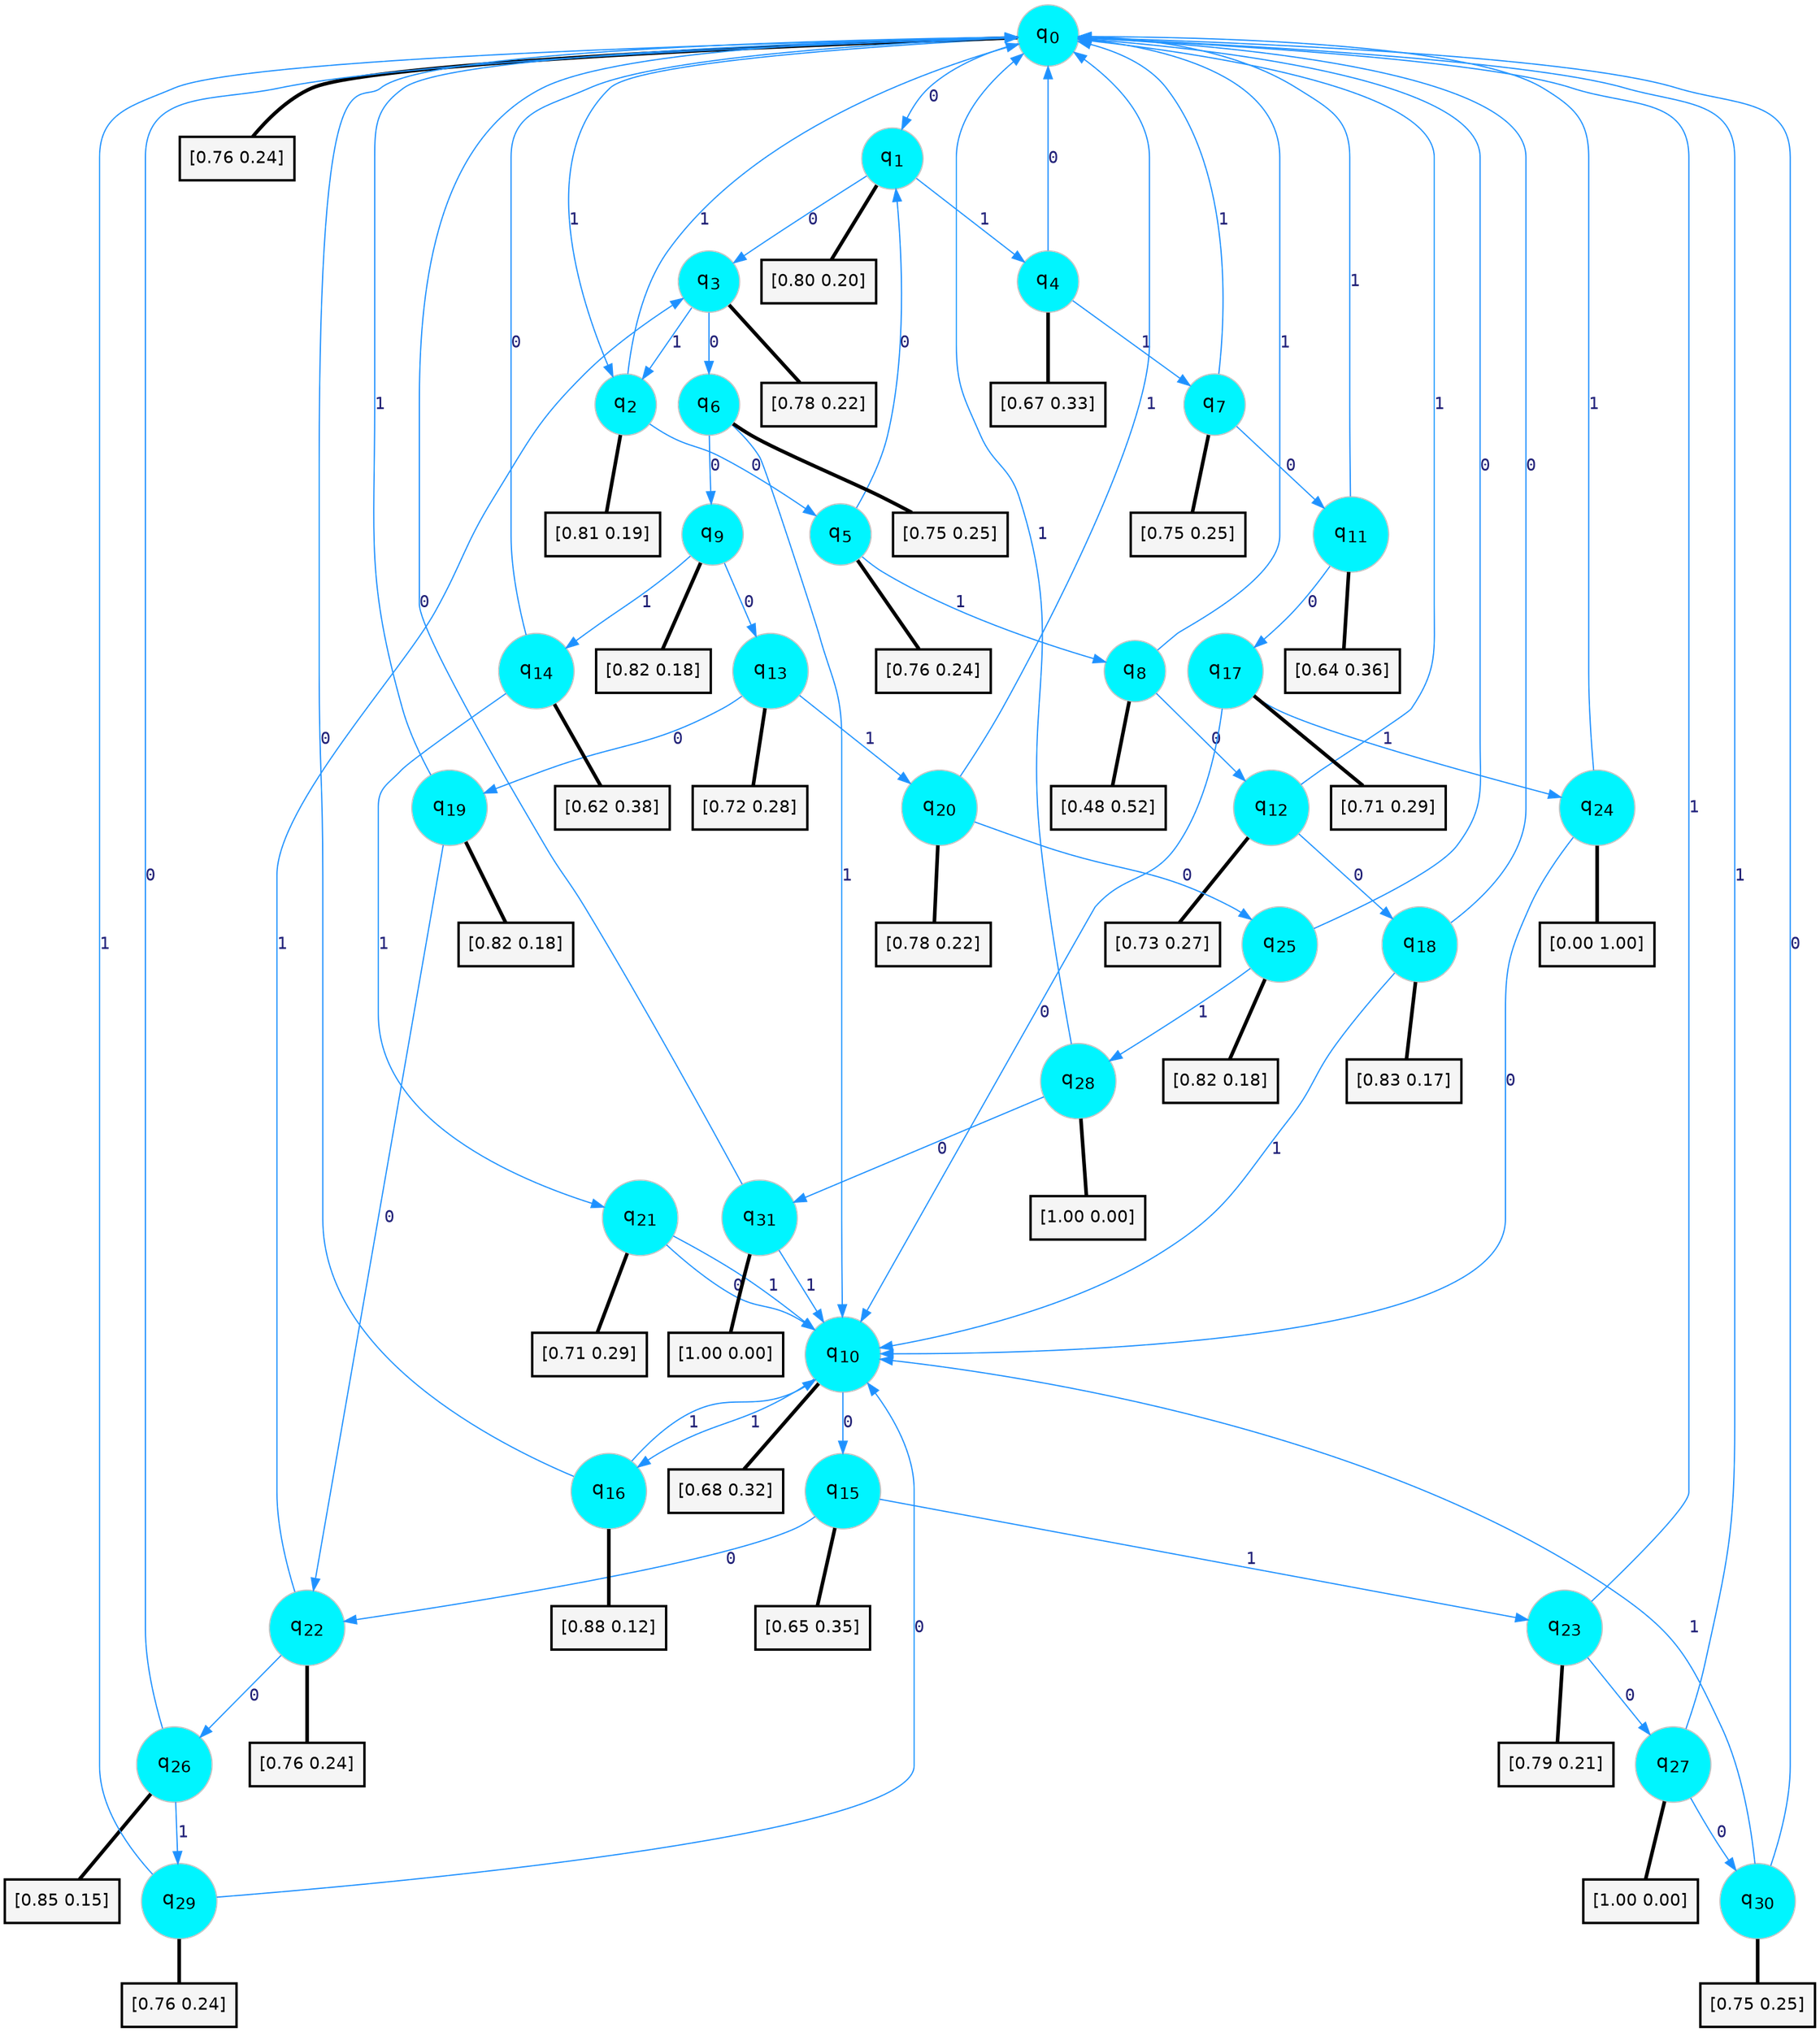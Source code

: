digraph G {
graph [
bgcolor=transparent, dpi=300, rankdir=TD, size="40,25"];
node [
color=gray, fillcolor=turquoise1, fontcolor=black, fontname=Helvetica, fontsize=16, fontweight=bold, shape=circle, style=filled];
edge [
arrowsize=1, color=dodgerblue1, fontcolor=midnightblue, fontname=courier, fontweight=bold, penwidth=1, style=solid, weight=20];
0[label=<q<SUB>0</SUB>>];
1[label=<q<SUB>1</SUB>>];
2[label=<q<SUB>2</SUB>>];
3[label=<q<SUB>3</SUB>>];
4[label=<q<SUB>4</SUB>>];
5[label=<q<SUB>5</SUB>>];
6[label=<q<SUB>6</SUB>>];
7[label=<q<SUB>7</SUB>>];
8[label=<q<SUB>8</SUB>>];
9[label=<q<SUB>9</SUB>>];
10[label=<q<SUB>10</SUB>>];
11[label=<q<SUB>11</SUB>>];
12[label=<q<SUB>12</SUB>>];
13[label=<q<SUB>13</SUB>>];
14[label=<q<SUB>14</SUB>>];
15[label=<q<SUB>15</SUB>>];
16[label=<q<SUB>16</SUB>>];
17[label=<q<SUB>17</SUB>>];
18[label=<q<SUB>18</SUB>>];
19[label=<q<SUB>19</SUB>>];
20[label=<q<SUB>20</SUB>>];
21[label=<q<SUB>21</SUB>>];
22[label=<q<SUB>22</SUB>>];
23[label=<q<SUB>23</SUB>>];
24[label=<q<SUB>24</SUB>>];
25[label=<q<SUB>25</SUB>>];
26[label=<q<SUB>26</SUB>>];
27[label=<q<SUB>27</SUB>>];
28[label=<q<SUB>28</SUB>>];
29[label=<q<SUB>29</SUB>>];
30[label=<q<SUB>30</SUB>>];
31[label=<q<SUB>31</SUB>>];
32[label="[0.76 0.24]", shape=box,fontcolor=black, fontname=Helvetica, fontsize=14, penwidth=2, fillcolor=whitesmoke,color=black];
33[label="[0.80 0.20]", shape=box,fontcolor=black, fontname=Helvetica, fontsize=14, penwidth=2, fillcolor=whitesmoke,color=black];
34[label="[0.81 0.19]", shape=box,fontcolor=black, fontname=Helvetica, fontsize=14, penwidth=2, fillcolor=whitesmoke,color=black];
35[label="[0.78 0.22]", shape=box,fontcolor=black, fontname=Helvetica, fontsize=14, penwidth=2, fillcolor=whitesmoke,color=black];
36[label="[0.67 0.33]", shape=box,fontcolor=black, fontname=Helvetica, fontsize=14, penwidth=2, fillcolor=whitesmoke,color=black];
37[label="[0.76 0.24]", shape=box,fontcolor=black, fontname=Helvetica, fontsize=14, penwidth=2, fillcolor=whitesmoke,color=black];
38[label="[0.75 0.25]", shape=box,fontcolor=black, fontname=Helvetica, fontsize=14, penwidth=2, fillcolor=whitesmoke,color=black];
39[label="[0.75 0.25]", shape=box,fontcolor=black, fontname=Helvetica, fontsize=14, penwidth=2, fillcolor=whitesmoke,color=black];
40[label="[0.48 0.52]", shape=box,fontcolor=black, fontname=Helvetica, fontsize=14, penwidth=2, fillcolor=whitesmoke,color=black];
41[label="[0.82 0.18]", shape=box,fontcolor=black, fontname=Helvetica, fontsize=14, penwidth=2, fillcolor=whitesmoke,color=black];
42[label="[0.68 0.32]", shape=box,fontcolor=black, fontname=Helvetica, fontsize=14, penwidth=2, fillcolor=whitesmoke,color=black];
43[label="[0.64 0.36]", shape=box,fontcolor=black, fontname=Helvetica, fontsize=14, penwidth=2, fillcolor=whitesmoke,color=black];
44[label="[0.73 0.27]", shape=box,fontcolor=black, fontname=Helvetica, fontsize=14, penwidth=2, fillcolor=whitesmoke,color=black];
45[label="[0.72 0.28]", shape=box,fontcolor=black, fontname=Helvetica, fontsize=14, penwidth=2, fillcolor=whitesmoke,color=black];
46[label="[0.62 0.38]", shape=box,fontcolor=black, fontname=Helvetica, fontsize=14, penwidth=2, fillcolor=whitesmoke,color=black];
47[label="[0.65 0.35]", shape=box,fontcolor=black, fontname=Helvetica, fontsize=14, penwidth=2, fillcolor=whitesmoke,color=black];
48[label="[0.88 0.12]", shape=box,fontcolor=black, fontname=Helvetica, fontsize=14, penwidth=2, fillcolor=whitesmoke,color=black];
49[label="[0.71 0.29]", shape=box,fontcolor=black, fontname=Helvetica, fontsize=14, penwidth=2, fillcolor=whitesmoke,color=black];
50[label="[0.83 0.17]", shape=box,fontcolor=black, fontname=Helvetica, fontsize=14, penwidth=2, fillcolor=whitesmoke,color=black];
51[label="[0.82 0.18]", shape=box,fontcolor=black, fontname=Helvetica, fontsize=14, penwidth=2, fillcolor=whitesmoke,color=black];
52[label="[0.78 0.22]", shape=box,fontcolor=black, fontname=Helvetica, fontsize=14, penwidth=2, fillcolor=whitesmoke,color=black];
53[label="[0.71 0.29]", shape=box,fontcolor=black, fontname=Helvetica, fontsize=14, penwidth=2, fillcolor=whitesmoke,color=black];
54[label="[0.76 0.24]", shape=box,fontcolor=black, fontname=Helvetica, fontsize=14, penwidth=2, fillcolor=whitesmoke,color=black];
55[label="[0.79 0.21]", shape=box,fontcolor=black, fontname=Helvetica, fontsize=14, penwidth=2, fillcolor=whitesmoke,color=black];
56[label="[0.00 1.00]", shape=box,fontcolor=black, fontname=Helvetica, fontsize=14, penwidth=2, fillcolor=whitesmoke,color=black];
57[label="[0.82 0.18]", shape=box,fontcolor=black, fontname=Helvetica, fontsize=14, penwidth=2, fillcolor=whitesmoke,color=black];
58[label="[0.85 0.15]", shape=box,fontcolor=black, fontname=Helvetica, fontsize=14, penwidth=2, fillcolor=whitesmoke,color=black];
59[label="[1.00 0.00]", shape=box,fontcolor=black, fontname=Helvetica, fontsize=14, penwidth=2, fillcolor=whitesmoke,color=black];
60[label="[1.00 0.00]", shape=box,fontcolor=black, fontname=Helvetica, fontsize=14, penwidth=2, fillcolor=whitesmoke,color=black];
61[label="[0.76 0.24]", shape=box,fontcolor=black, fontname=Helvetica, fontsize=14, penwidth=2, fillcolor=whitesmoke,color=black];
62[label="[0.75 0.25]", shape=box,fontcolor=black, fontname=Helvetica, fontsize=14, penwidth=2, fillcolor=whitesmoke,color=black];
63[label="[1.00 0.00]", shape=box,fontcolor=black, fontname=Helvetica, fontsize=14, penwidth=2, fillcolor=whitesmoke,color=black];
0->1 [label=0];
0->2 [label=1];
0->32 [arrowhead=none, penwidth=3,color=black];
1->3 [label=0];
1->4 [label=1];
1->33 [arrowhead=none, penwidth=3,color=black];
2->5 [label=0];
2->0 [label=1];
2->34 [arrowhead=none, penwidth=3,color=black];
3->6 [label=0];
3->2 [label=1];
3->35 [arrowhead=none, penwidth=3,color=black];
4->0 [label=0];
4->7 [label=1];
4->36 [arrowhead=none, penwidth=3,color=black];
5->1 [label=0];
5->8 [label=1];
5->37 [arrowhead=none, penwidth=3,color=black];
6->9 [label=0];
6->10 [label=1];
6->38 [arrowhead=none, penwidth=3,color=black];
7->11 [label=0];
7->0 [label=1];
7->39 [arrowhead=none, penwidth=3,color=black];
8->12 [label=0];
8->0 [label=1];
8->40 [arrowhead=none, penwidth=3,color=black];
9->13 [label=0];
9->14 [label=1];
9->41 [arrowhead=none, penwidth=3,color=black];
10->15 [label=0];
10->16 [label=1];
10->42 [arrowhead=none, penwidth=3,color=black];
11->17 [label=0];
11->0 [label=1];
11->43 [arrowhead=none, penwidth=3,color=black];
12->18 [label=0];
12->0 [label=1];
12->44 [arrowhead=none, penwidth=3,color=black];
13->19 [label=0];
13->20 [label=1];
13->45 [arrowhead=none, penwidth=3,color=black];
14->0 [label=0];
14->21 [label=1];
14->46 [arrowhead=none, penwidth=3,color=black];
15->22 [label=0];
15->23 [label=1];
15->47 [arrowhead=none, penwidth=3,color=black];
16->0 [label=0];
16->10 [label=1];
16->48 [arrowhead=none, penwidth=3,color=black];
17->10 [label=0];
17->24 [label=1];
17->49 [arrowhead=none, penwidth=3,color=black];
18->0 [label=0];
18->10 [label=1];
18->50 [arrowhead=none, penwidth=3,color=black];
19->22 [label=0];
19->0 [label=1];
19->51 [arrowhead=none, penwidth=3,color=black];
20->25 [label=0];
20->0 [label=1];
20->52 [arrowhead=none, penwidth=3,color=black];
21->10 [label=0];
21->10 [label=1];
21->53 [arrowhead=none, penwidth=3,color=black];
22->26 [label=0];
22->3 [label=1];
22->54 [arrowhead=none, penwidth=3,color=black];
23->27 [label=0];
23->0 [label=1];
23->55 [arrowhead=none, penwidth=3,color=black];
24->10 [label=0];
24->0 [label=1];
24->56 [arrowhead=none, penwidth=3,color=black];
25->0 [label=0];
25->28 [label=1];
25->57 [arrowhead=none, penwidth=3,color=black];
26->0 [label=0];
26->29 [label=1];
26->58 [arrowhead=none, penwidth=3,color=black];
27->30 [label=0];
27->0 [label=1];
27->59 [arrowhead=none, penwidth=3,color=black];
28->31 [label=0];
28->0 [label=1];
28->60 [arrowhead=none, penwidth=3,color=black];
29->10 [label=0];
29->0 [label=1];
29->61 [arrowhead=none, penwidth=3,color=black];
30->0 [label=0];
30->10 [label=1];
30->62 [arrowhead=none, penwidth=3,color=black];
31->0 [label=0];
31->10 [label=1];
31->63 [arrowhead=none, penwidth=3,color=black];
}
